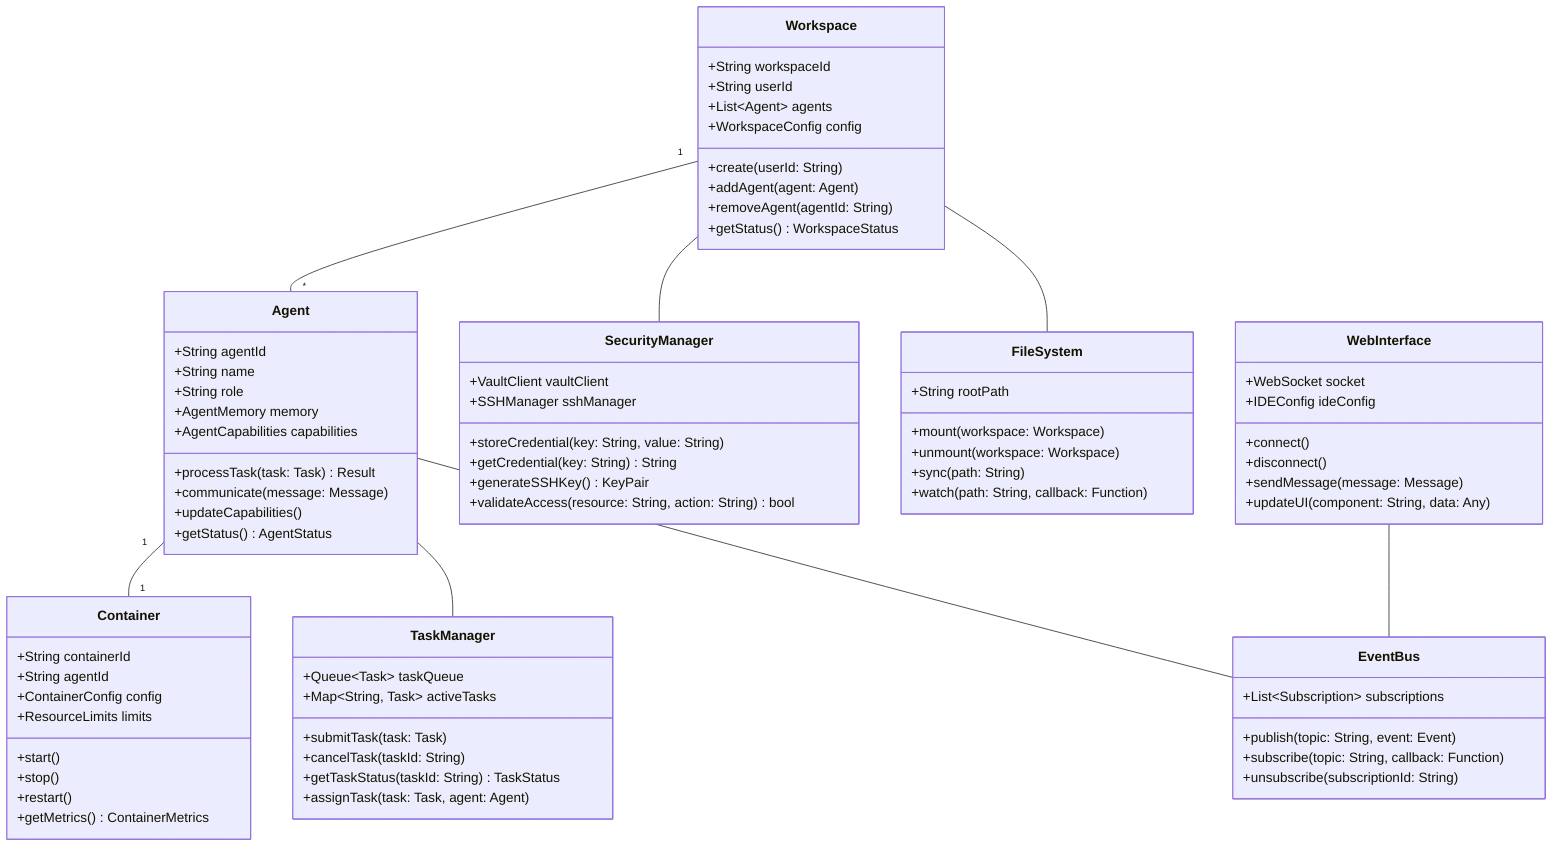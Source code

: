 classDiagram
    class Workspace {
        +String workspaceId
        +String userId
        +List~Agent~ agents
        +WorkspaceConfig config
        +create(userId: String)
        +addAgent(agent: Agent)
        +removeAgent(agentId: String)
        +getStatus() WorkspaceStatus
    }

    class Agent {
        +String agentId
        +String name
        +String role
        +AgentMemory memory
        +AgentCapabilities capabilities
        +processTask(task: Task) Result
        +communicate(message: Message)
        +updateCapabilities()
        +getStatus() AgentStatus
    }

    class Container {
        +String containerId
        +String agentId
        +ContainerConfig config
        +ResourceLimits limits
        +start()
        +stop()
        +restart()
        +getMetrics() ContainerMetrics
    }

    class SecurityManager {
        +VaultClient vaultClient
        +SSHManager sshManager
        +storeCredential(key: String, value: String)
        +getCredential(key: String) String
        +generateSSHKey() KeyPair
        +validateAccess(resource: String, action: String) bool
    }

    class FileSystem {
        +String rootPath
        +mount(workspace: Workspace)
        +unmount(workspace: Workspace)
        +sync(path: String)
        +watch(path: String, callback: Function)
    }

    class EventBus {
        +List~Subscription~ subscriptions
        +publish(topic: String, event: Event)
        +subscribe(topic: String, callback: Function)
        +unsubscribe(subscriptionId: String)
    }

    class WebInterface {
        +WebSocket socket
        +IDEConfig ideConfig
        +connect()
        +disconnect()
        +sendMessage(message: Message)
        +updateUI(component: String, data: Any)
    }

    class TaskManager {
        +Queue~Task~ taskQueue
        +Map~String, Task~ activeTasks
        +submitTask(task: Task)
        +cancelTask(taskId: String)
        +getTaskStatus(taskId: String) TaskStatus
        +assignTask(task: Task, agent: Agent)
    }

    Workspace "1" -- "*" Agent
    Agent "1" -- "1" Container
    Workspace -- SecurityManager
    Workspace -- FileSystem
    Agent -- TaskManager
    WebInterface -- EventBus
    Agent -- EventBus